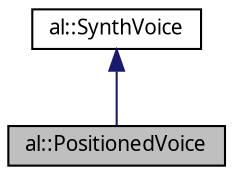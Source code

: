 digraph "al::PositionedVoice"
{
 // LATEX_PDF_SIZE
  bgcolor="transparent";
  edge [fontname="FreeSans.ttf",fontsize="10",labelfontname="FreeSans.ttf",labelfontsize="10"];
  node [fontname="FreeSans.ttf",fontsize="10",shape=record];
  Node1 [label="al::PositionedVoice",height=0.2,width=0.4,color="black", fillcolor="grey75", style="filled", fontcolor="black",tooltip="The PositionedVoice class."];
  Node2 -> Node1 [dir="back",color="midnightblue",fontsize="10",style="solid",fontname="FreeSans.ttf"];
  Node2 [label="al::SynthVoice",height=0.2,width=0.4,color="black",URL="$classal_1_1_synth_voice.html",tooltip="The SynthVoice class."];
}
